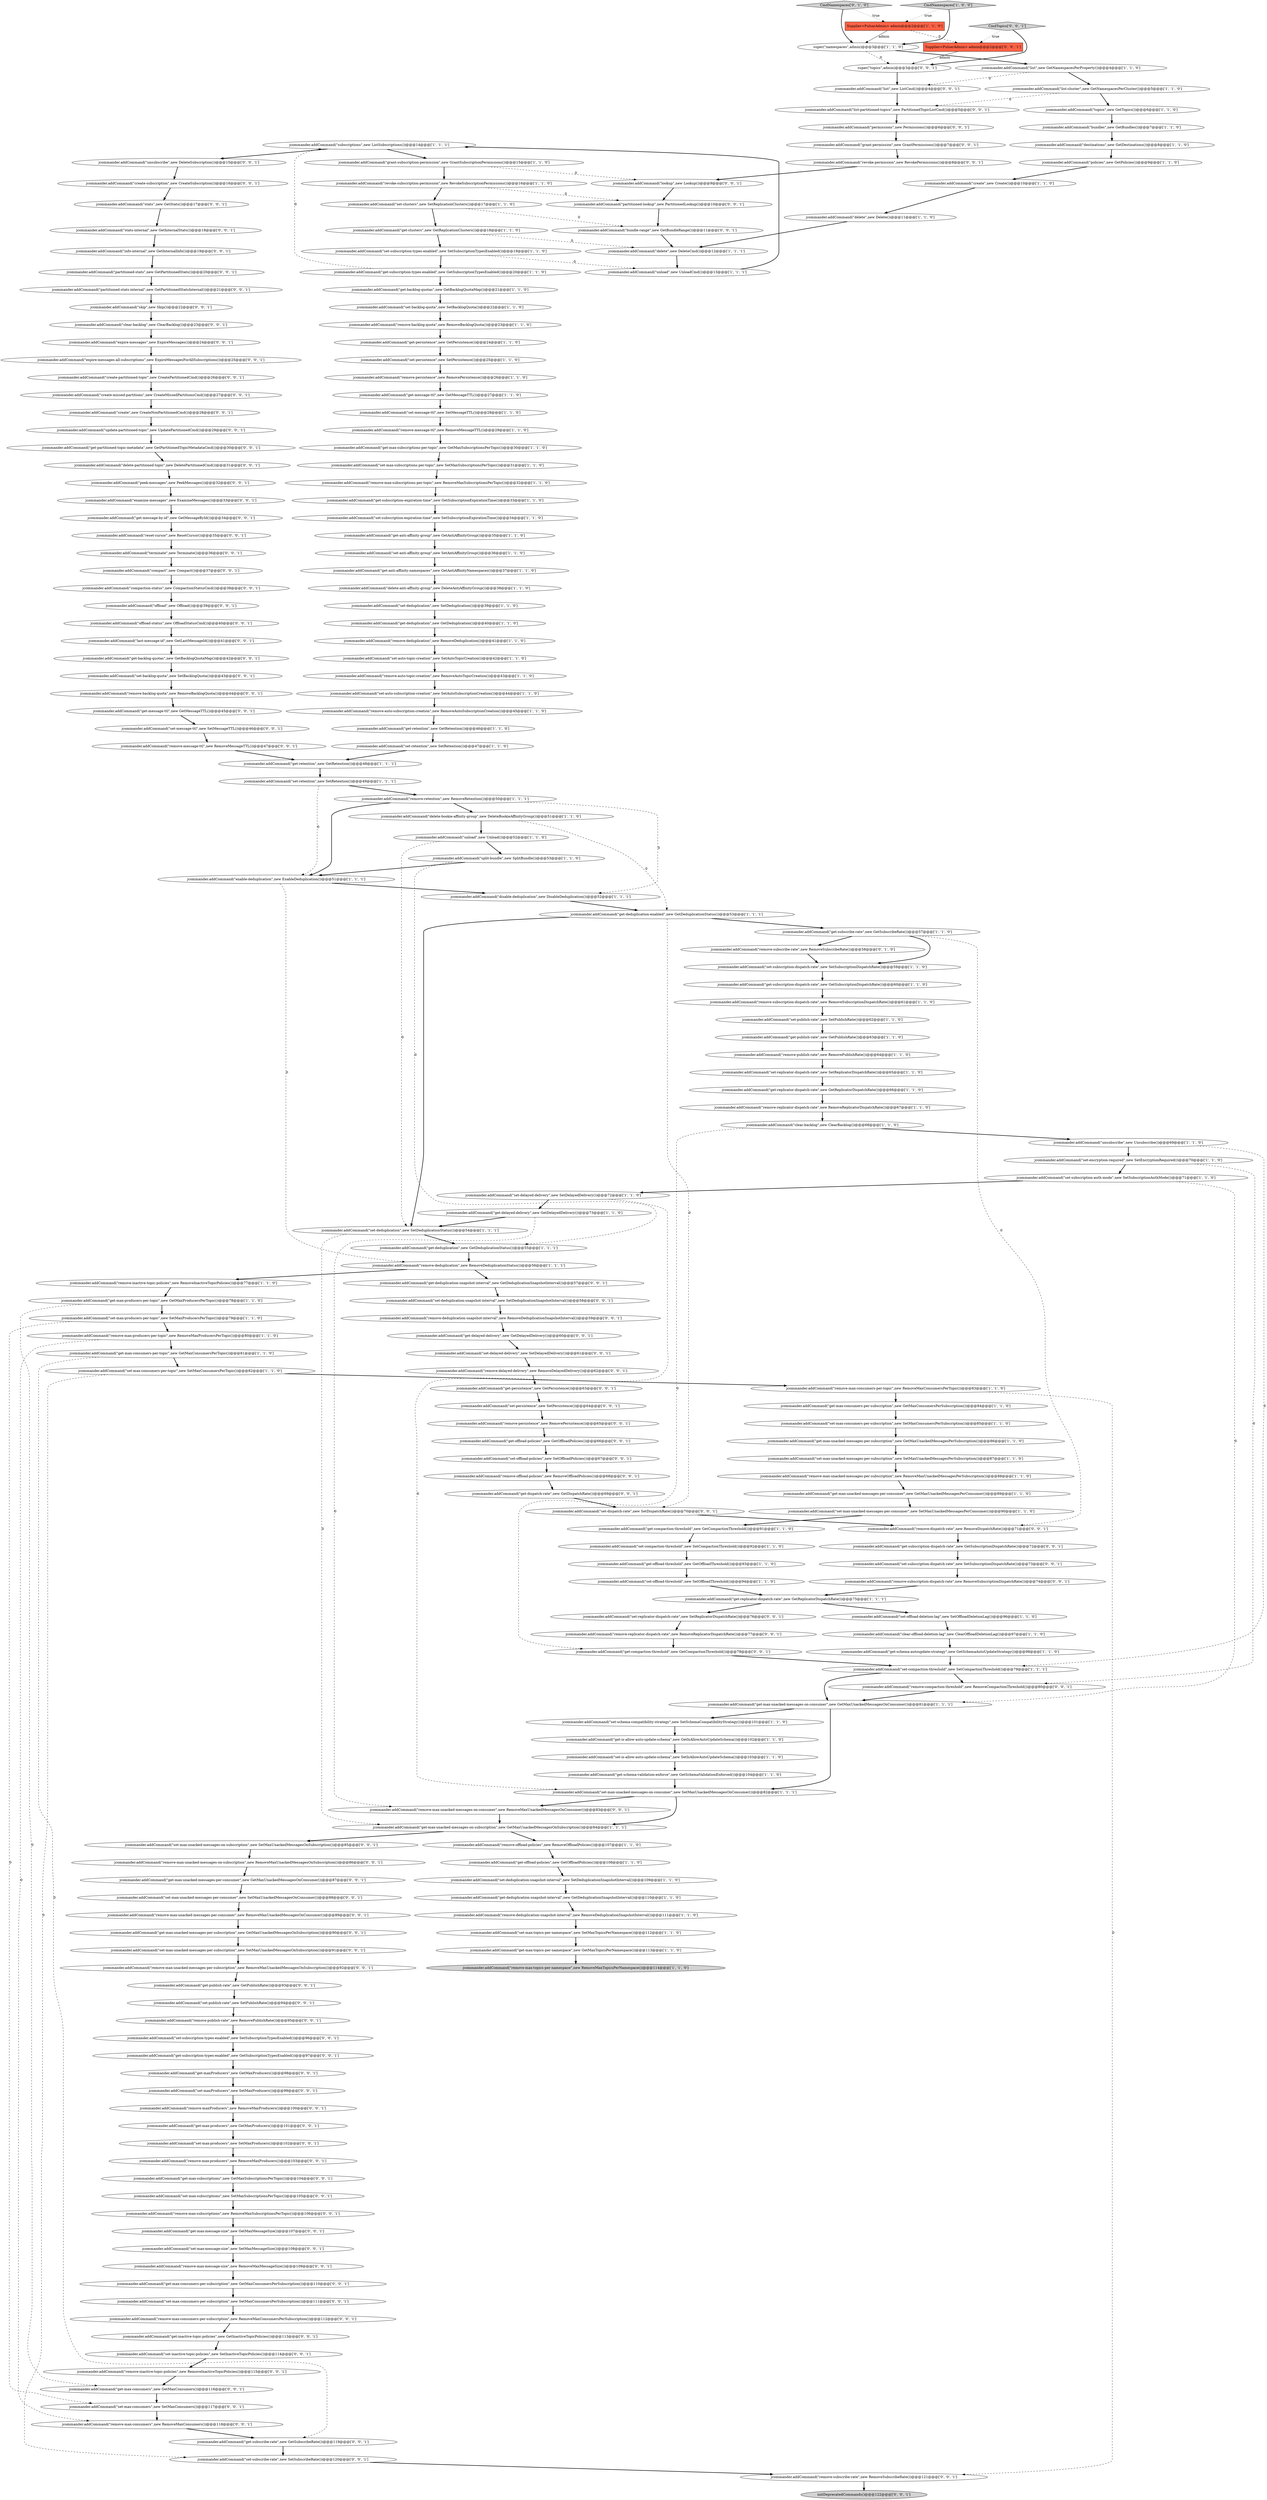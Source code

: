 digraph {
3 [style = filled, label = "jcommander.addCommand(\"remove-message-ttl\",new RemoveMessageTTL())@@@29@@@['1', '1', '0']", fillcolor = white, shape = ellipse image = "AAA0AAABBB1BBB"];
150 [style = filled, label = "super(\"topics\",admin)@@@3@@@['0', '0', '1']", fillcolor = white, shape = ellipse image = "AAA0AAABBB3BBB"];
37 [style = filled, label = "jcommander.addCommand(\"set-delayed-delivery\",new SetDelayedDelivery())@@@72@@@['1', '1', '0']", fillcolor = white, shape = ellipse image = "AAA0AAABBB1BBB"];
45 [style = filled, label = "jcommander.addCommand(\"set-compaction-threshold\",new SetCompactionThreshold())@@@92@@@['1', '1', '0']", fillcolor = white, shape = ellipse image = "AAA0AAABBB1BBB"];
27 [style = filled, label = "jcommander.addCommand(\"set-subscription-auth-mode\",new SetSubscriptionAuthMode())@@@71@@@['1', '1', '0']", fillcolor = white, shape = ellipse image = "AAA0AAABBB1BBB"];
72 [style = filled, label = "jcommander.addCommand(\"set-max-consumers-per-subscription\",new SetMaxConsumersPerSubscription())@@@85@@@['1', '1', '0']", fillcolor = white, shape = ellipse image = "AAA0AAABBB1BBB"];
140 [style = filled, label = "jcommander.addCommand(\"set-backlog-quota\",new SetBacklogQuota())@@@43@@@['0', '0', '1']", fillcolor = white, shape = ellipse image = "AAA0AAABBB3BBB"];
185 [style = filled, label = "jcommander.addCommand(\"remove-subscription-dispatch-rate\",new RemoveSubscriptionDispatchRate())@@@74@@@['0', '0', '1']", fillcolor = white, shape = ellipse image = "AAA0AAABBB3BBB"];
209 [style = filled, label = "jcommander.addCommand(\"set-offload-policies\",new SetOffloadPolicies())@@@67@@@['0', '0', '1']", fillcolor = white, shape = ellipse image = "AAA0AAABBB3BBB"];
212 [style = filled, label = "jcommander.addCommand(\"set-max-unacked-messages-on-subscription\",new SetMaxUnackedMessagesOnSubscription())@@@85@@@['0', '0', '1']", fillcolor = white, shape = ellipse image = "AAA0AAABBB3BBB"];
141 [style = filled, label = "jcommander.addCommand(\"get-subscription-dispatch-rate\",new GetSubscriptionDispatchRate())@@@72@@@['0', '0', '1']", fillcolor = white, shape = ellipse image = "AAA0AAABBB3BBB"];
30 [style = filled, label = "jcommander.addCommand(\"get-deduplication-enabled\",new GetDeduplicationStatus())@@@53@@@['1', '1', '1']", fillcolor = white, shape = ellipse image = "AAA0AAABBB1BBB"];
186 [style = filled, label = "jcommander.addCommand(\"get-deduplication-snapshot-interval\",new GetDeduplicationSnapshotInterval())@@@57@@@['0', '0', '1']", fillcolor = white, shape = ellipse image = "AAA0AAABBB3BBB"];
89 [style = filled, label = "jcommander.addCommand(\"set-deduplication-snapshot-interval\",new SetDeduplicationSnapshotInterval())@@@109@@@['1', '1', '0']", fillcolor = white, shape = ellipse image = "AAA0AAABBB1BBB"];
214 [style = filled, label = "jcommander.addCommand(\"remove-max-unacked-messages-on-consumer\",new RemoveMaxUnackedMessagesOnConsumer())@@@83@@@['0', '0', '1']", fillcolor = white, shape = ellipse image = "AAA0AAABBB3BBB"];
75 [style = filled, label = "jcommander.addCommand(\"remove-deduplication\",new RemoveDeduplication())@@@41@@@['1', '1', '0']", fillcolor = white, shape = ellipse image = "AAA0AAABBB1BBB"];
166 [style = filled, label = "jcommander.addCommand(\"set-max-message-size\",new SetMaxMessageSize())@@@108@@@['0', '0', '1']", fillcolor = white, shape = ellipse image = "AAA0AAABBB3BBB"];
6 [style = filled, label = "jcommander.addCommand(\"get-backlog-quotas\",new GetBacklogQuotaMap())@@@21@@@['1', '1', '0']", fillcolor = white, shape = ellipse image = "AAA0AAABBB1BBB"];
134 [style = filled, label = "jcommander.addCommand(\"set-deduplication-snapshot-interval\",new SetDeduplicationSnapshotInterval())@@@58@@@['0', '0', '1']", fillcolor = white, shape = ellipse image = "AAA0AAABBB3BBB"];
53 [style = filled, label = "jcommander.addCommand(\"subscriptions\",new ListSubscriptions())@@@14@@@['1', '1', '1']", fillcolor = white, shape = ellipse image = "AAA0AAABBB1BBB"];
210 [style = filled, label = "jcommander.addCommand(\"get-partitioned-topic-metadata\",new GetPartitionedTopicMetadataCmd())@@@30@@@['0', '0', '1']", fillcolor = white, shape = ellipse image = "AAA0AAABBB3BBB"];
2 [style = filled, label = "jcommander.addCommand(\"set-replicator-dispatch-rate\",new SetReplicatorDispatchRate())@@@65@@@['1', '1', '0']", fillcolor = white, shape = ellipse image = "AAA0AAABBB1BBB"];
128 [style = filled, label = "jcommander.addCommand(\"stats\",new GetStats())@@@17@@@['0', '0', '1']", fillcolor = white, shape = ellipse image = "AAA0AAABBB3BBB"];
163 [style = filled, label = "jcommander.addCommand(\"get-message-ttl\",new GetMessageTTL())@@@45@@@['0', '0', '1']", fillcolor = white, shape = ellipse image = "AAA0AAABBB3BBB"];
41 [style = filled, label = "jcommander.addCommand(\"delete\",new DeleteCmd())@@@12@@@['1', '1', '1']", fillcolor = white, shape = ellipse image = "AAA0AAABBB1BBB"];
29 [style = filled, label = "jcommander.addCommand(\"get-delayed-delivery\",new GetDelayedDelivery())@@@73@@@['1', '1', '0']", fillcolor = white, shape = ellipse image = "AAA0AAABBB1BBB"];
35 [style = filled, label = "jcommander.addCommand(\"set-anti-affinity-group\",new SetAntiAffinityGroup())@@@36@@@['1', '1', '0']", fillcolor = white, shape = ellipse image = "AAA0AAABBB1BBB"];
103 [style = filled, label = "jcommander.addCommand(\"clear-backlog\",new ClearBacklog())@@@68@@@['1', '1', '0']", fillcolor = white, shape = ellipse image = "AAA0AAABBB1BBB"];
187 [style = filled, label = "jcommander.addCommand(\"remove-max-subscriptions\",new RemoveMaxSubscriptionsPerTopic())@@@106@@@['0', '0', '1']", fillcolor = white, shape = ellipse image = "AAA0AAABBB3BBB"];
43 [style = filled, label = "jcommander.addCommand(\"get-max-unacked-messages-per-subscription\",new GetMaxUnackedMessagesPerSubscription())@@@86@@@['1', '1', '0']", fillcolor = white, shape = ellipse image = "AAA0AAABBB1BBB"];
160 [style = filled, label = "jcommander.addCommand(\"info-internal\",new GetInternalInfo())@@@19@@@['0', '0', '1']", fillcolor = white, shape = ellipse image = "AAA0AAABBB3BBB"];
131 [style = filled, label = "jcommander.addCommand(\"get-maxProducers\",new GetMaxProducers())@@@98@@@['0', '0', '1']", fillcolor = white, shape = ellipse image = "AAA0AAABBB3BBB"];
39 [style = filled, label = "jcommander.addCommand(\"get-subscribe-rate\",new GetSubscribeRate())@@@57@@@['1', '1', '0']", fillcolor = white, shape = ellipse image = "AAA0AAABBB1BBB"];
135 [style = filled, label = "jcommander.addCommand(\"examine-messages\",new ExamineMessages())@@@33@@@['0', '0', '1']", fillcolor = white, shape = ellipse image = "AAA0AAABBB3BBB"];
10 [style = filled, label = "jcommander.addCommand(\"get-schema-autoupdate-strategy\",new GetSchemaAutoUpdateStrategy())@@@98@@@['1', '1', '0']", fillcolor = white, shape = ellipse image = "AAA0AAABBB1BBB"];
133 [style = filled, label = "jcommander.addCommand(\"set-max-producers\",new SetMaxProducers())@@@102@@@['0', '0', '1']", fillcolor = white, shape = ellipse image = "AAA0AAABBB3BBB"];
208 [style = filled, label = "jcommander.addCommand(\"remove-max-unacked-messages-on-subscription\",new RemoveMaxUnackedMessagesOnSubscription())@@@86@@@['0', '0', '1']", fillcolor = white, shape = ellipse image = "AAA0AAABBB3BBB"];
215 [style = filled, label = "jcommander.addCommand(\"remove-backlog-quota\",new RemoveBacklogQuota())@@@44@@@['0', '0', '1']", fillcolor = white, shape = ellipse image = "AAA0AAABBB3BBB"];
46 [style = filled, label = "jcommander.addCommand(\"get-replicator-dispatch-rate\",new GetReplicatorDispatchRate())@@@66@@@['1', '1', '0']", fillcolor = white, shape = ellipse image = "AAA0AAABBB1BBB"];
93 [style = filled, label = "jcommander.addCommand(\"set-schema-compatibility-strategy\",new SetSchemaCompatibilityStrategy())@@@101@@@['1', '1', '0']", fillcolor = white, shape = ellipse image = "AAA0AAABBB1BBB"];
74 [style = filled, label = "jcommander.addCommand(\"get-deduplication\",new GetDeduplicationStatus())@@@55@@@['1', '1', '1']", fillcolor = white, shape = ellipse image = "AAA0AAABBB1BBB"];
73 [style = filled, label = "jcommander.addCommand(\"get-retention\",new GetRetention())@@@48@@@['1', '1', '1']", fillcolor = white, shape = ellipse image = "AAA0AAABBB1BBB"];
21 [style = filled, label = "jcommander.addCommand(\"get-compaction-threshold\",new GetCompactionThreshold())@@@91@@@['1', '1', '0']", fillcolor = white, shape = ellipse image = "AAA0AAABBB1BBB"];
4 [style = filled, label = "jcommander.addCommand(\"remove-max-topics-per-namespace\",new RemoveMaxTopicsPerNamespace())@@@114@@@['1', '1', '0']", fillcolor = lightgray, shape = ellipse image = "AAA0AAABBB1BBB"];
109 [style = filled, label = "jcommander.addCommand(\"set-auto-subscription-creation\",new SetAutoSubscriptionCreation())@@@44@@@['1', '1', '0']", fillcolor = white, shape = ellipse image = "AAA0AAABBB1BBB"];
113 [style = filled, label = "jcommander.addCommand(\"remove-subscribe-rate\",new RemoveSubscribeRate())@@@58@@@['0', '1', '0']", fillcolor = white, shape = ellipse image = "AAA1AAABBB2BBB"];
207 [style = filled, label = "jcommander.addCommand(\"create-missed-partitions\",new CreateMissedPartitionsCmd())@@@27@@@['0', '0', '1']", fillcolor = white, shape = ellipse image = "AAA0AAABBB3BBB"];
117 [style = filled, label = "jcommander.addCommand(\"create-partitioned-topic\",new CreatePartitionedCmd())@@@26@@@['0', '0', '1']", fillcolor = white, shape = ellipse image = "AAA0AAABBB3BBB"];
143 [style = filled, label = "jcommander.addCommand(\"remove-replicator-dispatch-rate\",new RemoveReplicatorDispatchRate())@@@77@@@['0', '0', '1']", fillcolor = white, shape = ellipse image = "AAA0AAABBB3BBB"];
15 [style = filled, label = "jcommander.addCommand(\"delete-anti-affinity-group\",new DeleteAntiAffinityGroup())@@@38@@@['1', '1', '0']", fillcolor = white, shape = ellipse image = "AAA0AAABBB1BBB"];
115 [style = filled, label = "jcommander.addCommand(\"last-message-id\",new GetLastMessageId())@@@41@@@['0', '0', '1']", fillcolor = white, shape = ellipse image = "AAA0AAABBB3BBB"];
176 [style = filled, label = "jcommander.addCommand(\"get-max-unacked-messages-per-subscription\",new GetMaxUnackedMessagesOnSubscription())@@@90@@@['0', '0', '1']", fillcolor = white, shape = ellipse image = "AAA0AAABBB3BBB"];
121 [style = filled, label = "jcommander.addCommand(\"remove-compaction-threshold\",new RemoveCompactionThreshold())@@@80@@@['0', '0', '1']", fillcolor = white, shape = ellipse image = "AAA0AAABBB3BBB"];
48 [style = filled, label = "jcommander.addCommand(\"set-subscription-dispatch-rate\",new SetSubscriptionDispatchRate())@@@59@@@['1', '1', '0']", fillcolor = white, shape = ellipse image = "AAA0AAABBB1BBB"];
180 [style = filled, label = "jcommander.addCommand(\"grant-permission\",new GrantPermissions())@@@7@@@['0', '0', '1']", fillcolor = white, shape = ellipse image = "AAA0AAABBB3BBB"];
158 [style = filled, label = "jcommander.addCommand(\"skip\",new Skip())@@@22@@@['0', '0', '1']", fillcolor = white, shape = ellipse image = "AAA0AAABBB3BBB"];
107 [style = filled, label = "CmdNamespaces['1', '0', '0']", fillcolor = lightgray, shape = diamond image = "AAA0AAABBB1BBB"];
9 [style = filled, label = "jcommander.addCommand(\"enable-deduplication\",new EnableDeduplication())@@@51@@@['1', '1', '1']", fillcolor = white, shape = ellipse image = "AAA0AAABBB1BBB"];
124 [style = filled, label = "jcommander.addCommand(\"set-subscription-types-enabled\",new SetSubscriptionTypesEnabled())@@@96@@@['0', '0', '1']", fillcolor = white, shape = ellipse image = "AAA0AAABBB3BBB"];
139 [style = filled, label = "jcommander.addCommand(\"get-delayed-delivery\",new GetDelayedDelivery())@@@60@@@['0', '0', '1']", fillcolor = white, shape = ellipse image = "AAA0AAABBB3BBB"];
25 [style = filled, label = "jcommander.addCommand(\"set-publish-rate\",new SetPublishRate())@@@62@@@['1', '1', '0']", fillcolor = white, shape = ellipse image = "AAA0AAABBB1BBB"];
59 [style = filled, label = "jcommander.addCommand(\"get-max-producers-per-topic\",new GetMaxProducersPerTopic())@@@78@@@['1', '1', '0']", fillcolor = white, shape = ellipse image = "AAA0AAABBB1BBB"];
192 [style = filled, label = "jcommander.addCommand(\"remove-max-message-size\",new RemoveMaxMessageSize())@@@109@@@['0', '0', '1']", fillcolor = white, shape = ellipse image = "AAA0AAABBB3BBB"];
81 [style = filled, label = "jcommander.addCommand(\"set-deduplication\",new SetDeduplicationStatus())@@@54@@@['1', '1', '1']", fillcolor = white, shape = ellipse image = "AAA0AAABBB1BBB"];
85 [style = filled, label = "jcommander.addCommand(\"set-deduplication\",new SetDeduplication())@@@39@@@['1', '1', '0']", fillcolor = white, shape = ellipse image = "AAA0AAABBB1BBB"];
202 [style = filled, label = "jcommander.addCommand(\"get-offload-policies\",new GetOffloadPolicies())@@@66@@@['0', '0', '1']", fillcolor = white, shape = ellipse image = "AAA0AAABBB3BBB"];
44 [style = filled, label = "jcommander.addCommand(\"get-subscription-expiration-time\",new GetSubscriptionExpirationTime())@@@33@@@['1', '1', '0']", fillcolor = white, shape = ellipse image = "AAA0AAABBB1BBB"];
58 [style = filled, label = "jcommander.addCommand(\"remove-deduplication\",new RemoveDeduplicationStatus())@@@56@@@['1', '1', '1']", fillcolor = white, shape = ellipse image = "AAA0AAABBB1BBB"];
156 [style = filled, label = "jcommander.addCommand(\"remove-delayed-delivery\",new RemoveDelayedDelivery())@@@62@@@['0', '0', '1']", fillcolor = white, shape = ellipse image = "AAA0AAABBB3BBB"];
188 [style = filled, label = "jcommander.addCommand(\"get-backlog-quotas\",new GetBacklogQuotaMap())@@@42@@@['0', '0', '1']", fillcolor = white, shape = ellipse image = "AAA0AAABBB3BBB"];
144 [style = filled, label = "jcommander.addCommand(\"peek-messages\",new PeekMessages())@@@32@@@['0', '0', '1']", fillcolor = white, shape = ellipse image = "AAA0AAABBB3BBB"];
122 [style = filled, label = "jcommander.addCommand(\"clear-backlog\",new ClearBacklog())@@@23@@@['0', '0', '1']", fillcolor = white, shape = ellipse image = "AAA0AAABBB3BBB"];
159 [style = filled, label = "jcommander.addCommand(\"get-inactive-topic-policies\",new GetInactiveTopicPolicies())@@@113@@@['0', '0', '1']", fillcolor = white, shape = ellipse image = "AAA0AAABBB3BBB"];
100 [style = filled, label = "jcommander.addCommand(\"get-persistence\",new GetPersistence())@@@24@@@['1', '1', '0']", fillcolor = white, shape = ellipse image = "AAA0AAABBB1BBB"];
84 [style = filled, label = "jcommander.addCommand(\"get-anti-affinity-namespaces\",new GetAntiAffinityNamespaces())@@@37@@@['1', '1', '0']", fillcolor = white, shape = ellipse image = "AAA0AAABBB1BBB"];
5 [style = filled, label = "jcommander.addCommand(\"get-clusters\",new GetReplicationClusters())@@@18@@@['1', '1', '0']", fillcolor = white, shape = ellipse image = "AAA0AAABBB1BBB"];
193 [style = filled, label = "jcommander.addCommand(\"remove-inactive-topic-policies\",new RemoveInactiveTopicPolicies())@@@115@@@['0', '0', '1']", fillcolor = white, shape = ellipse image = "AAA0AAABBB3BBB"];
55 [style = filled, label = "jcommander.addCommand(\"remove-auto-subscription-creation\",new RemoveAutoSubscriptionCreation())@@@45@@@['1', '1', '0']", fillcolor = white, shape = ellipse image = "AAA0AAABBB1BBB"];
119 [style = filled, label = "jcommander.addCommand(\"get-publish-rate\",new GetPublishRate())@@@93@@@['0', '0', '1']", fillcolor = white, shape = ellipse image = "AAA0AAABBB3BBB"];
195 [style = filled, label = "jcommander.addCommand(\"get-subscribe-rate\",new GetSubscribeRate())@@@119@@@['0', '0', '1']", fillcolor = white, shape = ellipse image = "AAA0AAABBB3BBB"];
165 [style = filled, label = "jcommander.addCommand(\"lookup\",new Lookup())@@@9@@@['0', '0', '1']", fillcolor = white, shape = ellipse image = "AAA0AAABBB3BBB"];
1 [style = filled, label = "jcommander.addCommand(\"remove-max-producers-per-topic\",new RemoveMaxProducersPerTopic())@@@80@@@['1', '1', '0']", fillcolor = white, shape = ellipse image = "AAA0AAABBB1BBB"];
56 [style = filled, label = "jcommander.addCommand(\"get-max-unacked-messages-on-subscription\",new GetMaxUnackedMessagesOnSubscription())@@@84@@@['1', '1', '1']", fillcolor = white, shape = ellipse image = "AAA0AAABBB1BBB"];
36 [style = filled, label = "jcommander.addCommand(\"get-max-subscriptions-per-topic\",new GetMaxSubscriptionsPerTopic())@@@30@@@['1', '1', '0']", fillcolor = white, shape = ellipse image = "AAA0AAABBB1BBB"];
136 [style = filled, label = "jcommander.addCommand(\"terminate\",new Terminate())@@@36@@@['0', '0', '1']", fillcolor = white, shape = ellipse image = "AAA0AAABBB3BBB"];
164 [style = filled, label = "jcommander.addCommand(\"get-max-unacked-messages-per-consumer\",new GetMaxUnackedMessagesOnConsumer())@@@87@@@['0', '0', '1']", fillcolor = white, shape = ellipse image = "AAA0AAABBB3BBB"];
111 [style = filled, label = "jcommander.addCommand(\"remove-inactive-topic-policies\",new RemoveInactiveTopicPolicies())@@@77@@@['1', '1', '0']", fillcolor = white, shape = ellipse image = "AAA0AAABBB1BBB"];
118 [style = filled, label = "initDeprecatedCommands()@@@122@@@['0', '0', '1']", fillcolor = lightgray, shape = ellipse image = "AAA0AAABBB3BBB"];
142 [style = filled, label = "jcommander.addCommand(\"partitioned-lookup\",new PartitionedLookup())@@@10@@@['0', '0', '1']", fillcolor = white, shape = ellipse image = "AAA0AAABBB3BBB"];
90 [style = filled, label = "jcommander.addCommand(\"split-bundle\",new SplitBundle())@@@53@@@['1', '1', '0']", fillcolor = white, shape = ellipse image = "AAA0AAABBB1BBB"];
108 [style = filled, label = "jcommander.addCommand(\"remove-auto-topic-creation\",new RemoveAutoTopicCreation())@@@43@@@['1', '1', '0']", fillcolor = white, shape = ellipse image = "AAA0AAABBB1BBB"];
63 [style = filled, label = "jcommander.addCommand(\"set-retention\",new SetRetention())@@@47@@@['1', '1', '0']", fillcolor = white, shape = ellipse image = "AAA0AAABBB1BBB"];
104 [style = filled, label = "jcommander.addCommand(\"set-encryption-required\",new SetEncryptionRequired())@@@70@@@['1', '1', '0']", fillcolor = white, shape = ellipse image = "AAA0AAABBB1BBB"];
198 [style = filled, label = "jcommander.addCommand(\"set-max-unacked-messages-per-consumer\",new SetMaxUnackedMessagesOnConsumer())@@@88@@@['0', '0', '1']", fillcolor = white, shape = ellipse image = "AAA0AAABBB3BBB"];
101 [style = filled, label = "jcommander.addCommand(\"destinations\",new GetDestinations())@@@8@@@['1', '1', '0']", fillcolor = white, shape = ellipse image = "AAA0AAABBB1BBB"];
52 [style = filled, label = "jcommander.addCommand(\"set-max-producers-per-topic\",new SetMaxProducersPerTopic())@@@79@@@['1', '1', '0']", fillcolor = white, shape = ellipse image = "AAA0AAABBB1BBB"];
92 [style = filled, label = "jcommander.addCommand(\"get-anti-affinity-group\",new GetAntiAffinityGroup())@@@35@@@['1', '1', '0']", fillcolor = white, shape = ellipse image = "AAA0AAABBB1BBB"];
68 [style = filled, label = "jcommander.addCommand(\"get-is-allow-auto-update-schema\",new GetIsAllowAutoUpdateSchema())@@@102@@@['1', '1', '0']", fillcolor = white, shape = ellipse image = "AAA0AAABBB1BBB"];
203 [style = filled, label = "jcommander.addCommand(\"offload-status\",new OffloadStatusCmd())@@@40@@@['0', '0', '1']", fillcolor = white, shape = ellipse image = "AAA0AAABBB3BBB"];
64 [style = filled, label = "jcommander.addCommand(\"remove-backlog-quota\",new RemoveBacklogQuota())@@@23@@@['1', '1', '0']", fillcolor = white, shape = ellipse image = "AAA0AAABBB1BBB"];
151 [style = filled, label = "jcommander.addCommand(\"expire-messages-all-subscriptions\",new ExpireMessagesForAllSubscriptions())@@@25@@@['0', '0', '1']", fillcolor = white, shape = ellipse image = "AAA0AAABBB3BBB"];
65 [style = filled, label = "jcommander.addCommand(\"set-auto-topic-creation\",new SetAutoTopicCreation())@@@42@@@['1', '1', '0']", fillcolor = white, shape = ellipse image = "AAA0AAABBB1BBB"];
183 [style = filled, label = "jcommander.addCommand(\"list\",new ListCmd())@@@4@@@['0', '0', '1']", fillcolor = white, shape = ellipse image = "AAA0AAABBB3BBB"];
148 [style = filled, label = "jcommander.addCommand(\"set-max-consumers-per-subscription\",new SetMaxConsumersPerSubscription())@@@111@@@['0', '0', '1']", fillcolor = white, shape = ellipse image = "AAA0AAABBB3BBB"];
154 [style = filled, label = "jcommander.addCommand(\"stats-internal\",new GetInternalStats())@@@18@@@['0', '0', '1']", fillcolor = white, shape = ellipse image = "AAA0AAABBB3BBB"];
69 [style = filled, label = "jcommander.addCommand(\"grant-subscription-permission\",new GrantSubscriptionPermissions())@@@15@@@['1', '1', '0']", fillcolor = white, shape = ellipse image = "AAA0AAABBB1BBB"];
201 [style = filled, label = "jcommander.addCommand(\"get-max-message-size\",new GetMaxMessageSize())@@@107@@@['0', '0', '1']", fillcolor = white, shape = ellipse image = "AAA0AAABBB3BBB"];
181 [style = filled, label = "jcommander.addCommand(\"set-subscribe-rate\",new SetSubscribeRate())@@@120@@@['0', '0', '1']", fillcolor = white, shape = ellipse image = "AAA0AAABBB3BBB"];
22 [style = filled, label = "jcommander.addCommand(\"set-subscription-types-enabled\",new SetSubscriptionTypesEnabled())@@@19@@@['1', '1', '0']", fillcolor = white, shape = ellipse image = "AAA0AAABBB1BBB"];
42 [style = filled, label = "jcommander.addCommand(\"set-is-allow-auto-update-schema\",new SetIsAllowAutoUpdateSchema())@@@103@@@['1', '1', '0']", fillcolor = white, shape = ellipse image = "AAA0AAABBB1BBB"];
71 [style = filled, label = "jcommander.addCommand(\"remove-max-consumers-per-topic\",new RemoveMaxConsumersPerTopic())@@@83@@@['1', '1', '0']", fillcolor = white, shape = ellipse image = "AAA0AAABBB1BBB"];
80 [style = filled, label = "jcommander.addCommand(\"remove-offload-policies\",new RemoveOffloadPolicies())@@@107@@@['1', '1', '0']", fillcolor = white, shape = ellipse image = "AAA0AAABBB1BBB"];
87 [style = filled, label = "jcommander.addCommand(\"get-max-unacked-messages-per-consumer\",new GetMaxUnackedMessagesPerConsumer())@@@89@@@['1', '1', '0']", fillcolor = white, shape = ellipse image = "AAA0AAABBB1BBB"];
155 [style = filled, label = "jcommander.addCommand(\"set-dispatch-rate\",new SetDispatchRate())@@@70@@@['0', '0', '1']", fillcolor = white, shape = ellipse image = "AAA0AAABBB3BBB"];
19 [style = filled, label = "jcommander.addCommand(\"set-max-unacked-messages-on-consumer\",new SetMaxUnackedMessagesOnConsumer())@@@82@@@['1', '1', '1']", fillcolor = white, shape = ellipse image = "AAA0AAABBB1BBB"];
17 [style = filled, label = "jcommander.addCommand(\"set-subscription-expiration-time\",new SetSubscriptionExpirationTime())@@@34@@@['1', '1', '0']", fillcolor = white, shape = ellipse image = "AAA0AAABBB1BBB"];
79 [style = filled, label = "jcommander.addCommand(\"remove-subscription-dispatch-rate\",new RemoveSubscriptionDispatchRate())@@@61@@@['1', '1', '0']", fillcolor = white, shape = ellipse image = "AAA0AAABBB1BBB"];
97 [style = filled, label = "jcommander.addCommand(\"get-schema-validation-enforce\",new GetSchemaValidationEnforced())@@@104@@@['1', '1', '0']", fillcolor = white, shape = ellipse image = "AAA0AAABBB1BBB"];
110 [style = filled, label = "jcommander.addCommand(\"set-message-ttl\",new SetMessageTTL())@@@28@@@['1', '1', '0']", fillcolor = white, shape = ellipse image = "AAA0AAABBB1BBB"];
211 [style = filled, label = "jcommander.addCommand(\"unsubscribe\",new DeleteSubscription())@@@15@@@['0', '0', '1']", fillcolor = white, shape = ellipse image = "AAA0AAABBB3BBB"];
8 [style = filled, label = "jcommander.addCommand(\"get-offload-policies\",new GetOffloadPolicies())@@@108@@@['1', '1', '0']", fillcolor = white, shape = ellipse image = "AAA0AAABBB1BBB"];
33 [style = filled, label = "jcommander.addCommand(\"set-max-subscriptions-per-topic\",new SetMaxSubscriptionsPerTopic())@@@31@@@['1', '1', '0']", fillcolor = white, shape = ellipse image = "AAA0AAABBB1BBB"];
219 [style = filled, label = "jcommander.addCommand(\"get-max-subscriptions\",new GetMaxSubscriptionsPerTopic())@@@104@@@['0', '0', '1']", fillcolor = white, shape = ellipse image = "AAA0AAABBB3BBB"];
213 [style = filled, label = "jcommander.addCommand(\"get-dispatch-rate\",new GetDispatchRate())@@@69@@@['0', '0', '1']", fillcolor = white, shape = ellipse image = "AAA0AAABBB3BBB"];
146 [style = filled, label = "jcommander.addCommand(\"remove-max-consumers-per-subscription\",new RemoveMaxConsumersPerSubscription())@@@112@@@['0', '0', '1']", fillcolor = white, shape = ellipse image = "AAA0AAABBB3BBB"];
14 [style = filled, label = "jcommander.addCommand(\"topics\",new GetTopics())@@@6@@@['1', '1', '0']", fillcolor = white, shape = ellipse image = "AAA0AAABBB1BBB"];
26 [style = filled, label = "jcommander.addCommand(\"get-publish-rate\",new GetPublishRate())@@@63@@@['1', '1', '0']", fillcolor = white, shape = ellipse image = "AAA0AAABBB1BBB"];
175 [style = filled, label = "jcommander.addCommand(\"revoke-permission\",new RevokePermissions())@@@8@@@['0', '0', '1']", fillcolor = white, shape = ellipse image = "AAA0AAABBB3BBB"];
50 [style = filled, label = "jcommander.addCommand(\"set-max-unacked-messages-per-consumer\",new SetMaxUnackedMessagesPerConsumer())@@@90@@@['1', '1', '0']", fillcolor = white, shape = ellipse image = "AAA0AAABBB1BBB"];
78 [style = filled, label = "jcommander.addCommand(\"remove-retention\",new RemoveRetention())@@@50@@@['1', '1', '1']", fillcolor = white, shape = ellipse image = "AAA0AAABBB1BBB"];
99 [style = filled, label = "jcommander.addCommand(\"get-max-topics-per-namespace\",new GetMaxTopicsPerNamespace())@@@113@@@['1', '1', '0']", fillcolor = white, shape = ellipse image = "AAA0AAABBB1BBB"];
123 [style = filled, label = "jcommander.addCommand(\"set-publish-rate\",new SetPublishRate())@@@94@@@['0', '0', '1']", fillcolor = white, shape = ellipse image = "AAA0AAABBB3BBB"];
197 [style = filled, label = "jcommander.addCommand(\"set-subscription-dispatch-rate\",new SetSubscriptionDispatchRate())@@@73@@@['0', '0', '1']", fillcolor = white, shape = ellipse image = "AAA0AAABBB3BBB"];
96 [style = filled, label = "jcommander.addCommand(\"get-max-consumers-per-topic\",new GetMaxConsumersPerTopic())@@@81@@@['1', '1', '0']", fillcolor = white, shape = ellipse image = "AAA0AAABBB1BBB"];
28 [style = filled, label = "jcommander.addCommand(\"get-subscription-dispatch-rate\",new GetSubscriptionDispatchRate())@@@60@@@['1', '1', '0']", fillcolor = white, shape = ellipse image = "AAA0AAABBB1BBB"];
125 [style = filled, label = "jcommander.addCommand(\"get-subscription-types-enabled\",new GetSubscriptionTypesEnabled())@@@97@@@['0', '0', '1']", fillcolor = white, shape = ellipse image = "AAA0AAABBB3BBB"];
152 [style = filled, label = "jcommander.addCommand(\"set-replicator-dispatch-rate\",new SetReplicatorDispatchRate())@@@76@@@['0', '0', '1']", fillcolor = white, shape = ellipse image = "AAA0AAABBB3BBB"];
129 [style = filled, label = "jcommander.addCommand(\"remove-dispatch-rate\",new RemoveDispatchRate())@@@71@@@['0', '0', '1']", fillcolor = white, shape = ellipse image = "AAA0AAABBB3BBB"];
182 [style = filled, label = "jcommander.addCommand(\"remove-max-consumers\",new RemoveMaxConsumers())@@@118@@@['0', '0', '1']", fillcolor = white, shape = ellipse image = "AAA0AAABBB3BBB"];
204 [style = filled, label = "jcommander.addCommand(\"remove-publish-rate\",new RemovePublishRate())@@@95@@@['0', '0', '1']", fillcolor = white, shape = ellipse image = "AAA0AAABBB3BBB"];
218 [style = filled, label = "jcommander.addCommand(\"delete-partitioned-topic\",new DeletePartitionedCmd())@@@31@@@['0', '0', '1']", fillcolor = white, shape = ellipse image = "AAA0AAABBB3BBB"];
76 [style = filled, label = "jcommander.addCommand(\"unload\",new UnloadCmd())@@@13@@@['1', '1', '1']", fillcolor = white, shape = ellipse image = "AAA0AAABBB1BBB"];
161 [style = filled, label = "CmdTopics['0', '0', '1']", fillcolor = lightgray, shape = diamond image = "AAA0AAABBB3BBB"];
132 [style = filled, label = "jcommander.addCommand(\"get-max-consumers\",new GetMaxConsumers())@@@116@@@['0', '0', '1']", fillcolor = white, shape = ellipse image = "AAA0AAABBB3BBB"];
13 [style = filled, label = "jcommander.addCommand(\"get-replicator-dispatch-rate\",new GetReplicatorDispatchRate())@@@75@@@['1', '1', '1']", fillcolor = white, shape = ellipse image = "AAA0AAABBB1BBB"];
32 [style = filled, label = "jcommander.addCommand(\"policies\",new GetPolicies())@@@9@@@['1', '1', '0']", fillcolor = white, shape = ellipse image = "AAA0AAABBB1BBB"];
196 [style = filled, label = "jcommander.addCommand(\"remove-deduplication-snapshot-interval\",new RemoveDeduplicationSnapshotInterval())@@@59@@@['0', '0', '1']", fillcolor = white, shape = ellipse image = "AAA0AAABBB3BBB"];
70 [style = filled, label = "jcommander.addCommand(\"get-message-ttl\",new GetMessageTTL())@@@27@@@['1', '1', '0']", fillcolor = white, shape = ellipse image = "AAA0AAABBB1BBB"];
177 [style = filled, label = "jcommander.addCommand(\"remove-subscribe-rate\",new RemoveSubscribeRate())@@@121@@@['0', '0', '1']", fillcolor = white, shape = ellipse image = "AAA0AAABBB3BBB"];
120 [style = filled, label = "jcommander.addCommand(\"set-message-ttl\",new SetMessageTTL())@@@46@@@['0', '0', '1']", fillcolor = white, shape = ellipse image = "AAA0AAABBB3BBB"];
12 [style = filled, label = "jcommander.addCommand(\"unsubscribe\",new Unsubscribe())@@@69@@@['1', '1', '0']", fillcolor = white, shape = ellipse image = "AAA0AAABBB1BBB"];
190 [style = filled, label = "jcommander.addCommand(\"set-delayed-delivery\",new SetDelayedDelivery())@@@61@@@['0', '0', '1']", fillcolor = white, shape = ellipse image = "AAA0AAABBB3BBB"];
86 [style = filled, label = "jcommander.addCommand(\"set-persistence\",new SetPersistence())@@@25@@@['1', '1', '0']", fillcolor = white, shape = ellipse image = "AAA0AAABBB1BBB"];
216 [style = filled, label = "jcommander.addCommand(\"offload\",new Offload())@@@39@@@['0', '0', '1']", fillcolor = white, shape = ellipse image = "AAA0AAABBB3BBB"];
98 [style = filled, label = "jcommander.addCommand(\"set-compaction-threshold\",new SetCompactionThreshold())@@@79@@@['1', '1', '1']", fillcolor = white, shape = ellipse image = "AAA0AAABBB1BBB"];
95 [style = filled, label = "jcommander.addCommand(\"get-deduplication-snapshot-interval\",new GetDeduplicationSnapshotInterval())@@@110@@@['1', '1', '0']", fillcolor = white, shape = ellipse image = "AAA0AAABBB1BBB"];
137 [style = filled, label = "jcommander.addCommand(\"remove-max-unacked-messages-per-consumer\",new RemoveMaxUnackedMessagesOnConsumer())@@@89@@@['0', '0', '1']", fillcolor = white, shape = ellipse image = "AAA0AAABBB3BBB"];
67 [style = filled, label = "jcommander.addCommand(\"set-retention\",new SetRetention())@@@49@@@['1', '1', '1']", fillcolor = white, shape = ellipse image = "AAA0AAABBB1BBB"];
127 [style = filled, label = "jcommander.addCommand(\"remove-offload-policies\",new RemoveOffloadPolicies())@@@68@@@['0', '0', '1']", fillcolor = white, shape = ellipse image = "AAA0AAABBB3BBB"];
145 [style = filled, label = "jcommander.addCommand(\"set-inactive-topic-policies\",new SetInactiveTopicPolicies())@@@114@@@['0', '0', '1']", fillcolor = white, shape = ellipse image = "AAA0AAABBB3BBB"];
34 [style = filled, label = "jcommander.addCommand(\"get-max-unacked-messages-on-consumer\",new GetMaxUnackedMessagesOnConsumer())@@@81@@@['1', '1', '1']", fillcolor = white, shape = ellipse image = "AAA0AAABBB1BBB"];
91 [style = filled, label = "Supplier<PulsarAdmin> admin@@@2@@@['1', '1', '0']", fillcolor = tomato, shape = box image = "AAA0AAABBB1BBB"];
162 [style = filled, label = "jcommander.addCommand(\"get-persistence\",new GetPersistence())@@@63@@@['0', '0', '1']", fillcolor = white, shape = ellipse image = "AAA0AAABBB3BBB"];
194 [style = filled, label = "jcommander.addCommand(\"remove-max-unacked-messages-per-subscription\",new RemoveMaxUnackedMessagesOnSubscription())@@@92@@@['0', '0', '1']", fillcolor = white, shape = ellipse image = "AAA0AAABBB3BBB"];
205 [style = filled, label = "jcommander.addCommand(\"get-compaction-threshold\",new GetCompactionThreshold())@@@78@@@['0', '0', '1']", fillcolor = white, shape = ellipse image = "AAA0AAABBB3BBB"];
7 [style = filled, label = "jcommander.addCommand(\"clear-offload-deletion-lag\",new ClearOffloadDeletionLag())@@@97@@@['1', '1', '0']", fillcolor = white, shape = ellipse image = "AAA0AAABBB1BBB"];
106 [style = filled, label = "jcommander.addCommand(\"remove-max-subscriptions-per-topic\",new RemoveMaxSubscriptionsPerTopic())@@@32@@@['1', '1', '0']", fillcolor = white, shape = ellipse image = "AAA0AAABBB1BBB"];
167 [style = filled, label = "jcommander.addCommand(\"reset-cursor\",new ResetCursor())@@@35@@@['0', '0', '1']", fillcolor = white, shape = ellipse image = "AAA0AAABBB3BBB"];
31 [style = filled, label = "jcommander.addCommand(\"set-backlog-quota\",new SetBacklogQuota())@@@22@@@['1', '1', '0']", fillcolor = white, shape = ellipse image = "AAA0AAABBB1BBB"];
88 [style = filled, label = "jcommander.addCommand(\"list\",new GetNamespacesPerProperty())@@@4@@@['1', '1', '0']", fillcolor = white, shape = ellipse image = "AAA0AAABBB1BBB"];
62 [style = filled, label = "jcommander.addCommand(\"remove-persistence\",new RemovePersistence())@@@26@@@['1', '1', '0']", fillcolor = white, shape = ellipse image = "AAA0AAABBB1BBB"];
40 [style = filled, label = "jcommander.addCommand(\"get-offload-threshold\",new GetOffloadThreshold())@@@93@@@['1', '1', '0']", fillcolor = white, shape = ellipse image = "AAA0AAABBB1BBB"];
157 [style = filled, label = "jcommander.addCommand(\"create\",new CreateNonPartitionedCmd())@@@28@@@['0', '0', '1']", fillcolor = white, shape = ellipse image = "AAA0AAABBB3BBB"];
172 [style = filled, label = "jcommander.addCommand(\"remove-persistence\",new RemovePersistence())@@@65@@@['0', '0', '1']", fillcolor = white, shape = ellipse image = "AAA0AAABBB3BBB"];
83 [style = filled, label = "jcommander.addCommand(\"unload\",new Unload())@@@52@@@['1', '1', '0']", fillcolor = white, shape = ellipse image = "AAA0AAABBB1BBB"];
114 [style = filled, label = "CmdNamespaces['0', '1', '0']", fillcolor = lightgray, shape = diamond image = "AAA0AAABBB2BBB"];
18 [style = filled, label = "jcommander.addCommand(\"set-max-consumers-per-topic\",new SetMaxConsumersPerTopic())@@@82@@@['1', '1', '0']", fillcolor = white, shape = ellipse image = "AAA0AAABBB1BBB"];
116 [style = filled, label = "jcommander.addCommand(\"set-persistence\",new SetPersistence())@@@64@@@['0', '0', '1']", fillcolor = white, shape = ellipse image = "AAA0AAABBB3BBB"];
82 [style = filled, label = "jcommander.addCommand(\"list-cluster\",new GetNamespacesPerCluster())@@@5@@@['1', '1', '0']", fillcolor = white, shape = ellipse image = "AAA0AAABBB1BBB"];
147 [style = filled, label = "jcommander.addCommand(\"list-partitioned-topics\",new PartitionedTopicListCmd())@@@5@@@['0', '0', '1']", fillcolor = white, shape = ellipse image = "AAA0AAABBB3BBB"];
206 [style = filled, label = "jcommander.addCommand(\"remove-maxProducers\",new RemoveMaxProducers())@@@100@@@['0', '0', '1']", fillcolor = white, shape = ellipse image = "AAA0AAABBB3BBB"];
191 [style = filled, label = "jcommander.addCommand(\"set-maxProducers\",new SetMaxProducers())@@@99@@@['0', '0', '1']", fillcolor = white, shape = ellipse image = "AAA0AAABBB3BBB"];
20 [style = filled, label = "jcommander.addCommand(\"remove-max-unacked-messages-per-subscription\",new RemoveMaxUnackedMessagesPerSubscription())@@@88@@@['1', '1', '0']", fillcolor = white, shape = ellipse image = "AAA0AAABBB1BBB"];
60 [style = filled, label = "jcommander.addCommand(\"set-offload-threshold\",new SetOffloadThreshold())@@@94@@@['1', '1', '0']", fillcolor = white, shape = ellipse image = "AAA0AAABBB1BBB"];
217 [style = filled, label = "jcommander.addCommand(\"permissions\",new Permissions())@@@6@@@['0', '0', '1']", fillcolor = white, shape = ellipse image = "AAA0AAABBB3BBB"];
61 [style = filled, label = "jcommander.addCommand(\"create\",new Create())@@@10@@@['1', '1', '0']", fillcolor = white, shape = ellipse image = "AAA0AAABBB1BBB"];
174 [style = filled, label = "jcommander.addCommand(\"get-message-by-id\",new GetMessageById())@@@34@@@['0', '0', '1']", fillcolor = white, shape = ellipse image = "AAA0AAABBB3BBB"];
179 [style = filled, label = "jcommander.addCommand(\"bundle-range\",new GetBundleRange())@@@11@@@['0', '0', '1']", fillcolor = white, shape = ellipse image = "AAA0AAABBB3BBB"];
77 [style = filled, label = "jcommander.addCommand(\"set-clusters\",new SetReplicationClusters())@@@17@@@['1', '1', '0']", fillcolor = white, shape = ellipse image = "AAA0AAABBB1BBB"];
149 [style = filled, label = "jcommander.addCommand(\"set-max-subscriptions\",new SetMaxSubscriptionsPerTopic())@@@105@@@['0', '0', '1']", fillcolor = white, shape = ellipse image = "AAA0AAABBB3BBB"];
178 [style = filled, label = "Supplier<PulsarAdmin> admin@@@2@@@['0', '0', '1']", fillcolor = tomato, shape = box image = "AAA0AAABBB3BBB"];
102 [style = filled, label = "jcommander.addCommand(\"remove-deduplication-snapshot-interval\",new RemoveDeduplicationSnapshotInterval())@@@111@@@['1', '1', '0']", fillcolor = white, shape = ellipse image = "AAA0AAABBB1BBB"];
138 [style = filled, label = "jcommander.addCommand(\"partitioned-stats\",new GetPartitionedStats())@@@20@@@['0', '0', '1']", fillcolor = white, shape = ellipse image = "AAA0AAABBB3BBB"];
49 [style = filled, label = "jcommander.addCommand(\"set-max-topics-per-namespace\",new SetMaxTopicsPerNamespace())@@@112@@@['1', '1', '0']", fillcolor = white, shape = ellipse image = "AAA0AAABBB1BBB"];
47 [style = filled, label = "jcommander.addCommand(\"delete\",new Delete())@@@11@@@['1', '1', '0']", fillcolor = white, shape = ellipse image = "AAA0AAABBB1BBB"];
57 [style = filled, label = "jcommander.addCommand(\"disable-deduplication\",new DisableDeduplication())@@@52@@@['1', '1', '1']", fillcolor = white, shape = ellipse image = "AAA0AAABBB1BBB"];
200 [style = filled, label = "jcommander.addCommand(\"get-max-producers\",new GetMaxProducers())@@@101@@@['0', '0', '1']", fillcolor = white, shape = ellipse image = "AAA0AAABBB3BBB"];
0 [style = filled, label = "jcommander.addCommand(\"set-max-unacked-messages-per-subscription\",new SetMaxUnackedMessagesPerSubscription())@@@87@@@['1', '1', '0']", fillcolor = white, shape = ellipse image = "AAA0AAABBB1BBB"];
170 [style = filled, label = "jcommander.addCommand(\"set-max-consumers\",new SetMaxConsumers())@@@117@@@['0', '0', '1']", fillcolor = white, shape = ellipse image = "AAA0AAABBB3BBB"];
94 [style = filled, label = "jcommander.addCommand(\"remove-replicator-dispatch-rate\",new RemoveReplicatorDispatchRate())@@@67@@@['1', '1', '0']", fillcolor = white, shape = ellipse image = "AAA0AAABBB1BBB"];
153 [style = filled, label = "jcommander.addCommand(\"create-subscription\",new CreateSubscription())@@@16@@@['0', '0', '1']", fillcolor = white, shape = ellipse image = "AAA0AAABBB3BBB"];
126 [style = filled, label = "jcommander.addCommand(\"get-max-consumers-per-subscription\",new GetMaxConsumersPerSubscription())@@@110@@@['0', '0', '1']", fillcolor = white, shape = ellipse image = "AAA0AAABBB3BBB"];
51 [style = filled, label = "jcommander.addCommand(\"remove-publish-rate\",new RemovePublishRate())@@@64@@@['1', '1', '0']", fillcolor = white, shape = ellipse image = "AAA0AAABBB1BBB"];
38 [style = filled, label = "jcommander.addCommand(\"get-max-consumers-per-subscription\",new GetMaxConsumersPerSubscription())@@@84@@@['1', '1', '0']", fillcolor = white, shape = ellipse image = "AAA0AAABBB1BBB"];
169 [style = filled, label = "jcommander.addCommand(\"remove-message-ttl\",new RemoveMessageTTL())@@@47@@@['0', '0', '1']", fillcolor = white, shape = ellipse image = "AAA0AAABBB3BBB"];
171 [style = filled, label = "jcommander.addCommand(\"partitioned-stats-internal\",new GetPartitionedStatsInternal())@@@21@@@['0', '0', '1']", fillcolor = white, shape = ellipse image = "AAA0AAABBB3BBB"];
173 [style = filled, label = "jcommander.addCommand(\"update-partitioned-topic\",new UpdatePartitionedCmd())@@@29@@@['0', '0', '1']", fillcolor = white, shape = ellipse image = "AAA0AAABBB3BBB"];
66 [style = filled, label = "jcommander.addCommand(\"bundles\",new GetBundles())@@@7@@@['1', '1', '0']", fillcolor = white, shape = ellipse image = "AAA0AAABBB1BBB"];
24 [style = filled, label = "jcommander.addCommand(\"get-deduplication\",new GetDeduplication())@@@40@@@['1', '1', '0']", fillcolor = white, shape = ellipse image = "AAA0AAABBB1BBB"];
23 [style = filled, label = "jcommander.addCommand(\"get-retention\",new GetRetention())@@@46@@@['1', '1', '0']", fillcolor = white, shape = ellipse image = "AAA0AAABBB1BBB"];
54 [style = filled, label = "jcommander.addCommand(\"revoke-subscription-permission\",new RevokeSubscriptionPermissions())@@@16@@@['1', '1', '0']", fillcolor = white, shape = ellipse image = "AAA0AAABBB1BBB"];
105 [style = filled, label = "jcommander.addCommand(\"delete-bookie-affinity-group\",new DeleteBookieAffinityGroup())@@@51@@@['1', '1', '0']", fillcolor = white, shape = ellipse image = "AAA0AAABBB1BBB"];
184 [style = filled, label = "jcommander.addCommand(\"compaction-status\",new CompactionStatusCmd())@@@38@@@['0', '0', '1']", fillcolor = white, shape = ellipse image = "AAA0AAABBB3BBB"];
11 [style = filled, label = "jcommander.addCommand(\"get-subscription-types-enabled\",new GetSubscriptionTypesEnabled())@@@20@@@['1', '1', '0']", fillcolor = white, shape = ellipse image = "AAA0AAABBB1BBB"];
112 [style = filled, label = "jcommander.addCommand(\"set-offload-deletion-lag\",new SetOffloadDeletionLag())@@@96@@@['1', '1', '0']", fillcolor = white, shape = ellipse image = "AAA0AAABBB1BBB"];
189 [style = filled, label = "jcommander.addCommand(\"set-max-unacked-messages-per-subscription\",new SetMaxUnackedMessagesOnSubscription())@@@91@@@['0', '0', '1']", fillcolor = white, shape = ellipse image = "AAA0AAABBB3BBB"];
199 [style = filled, label = "jcommander.addCommand(\"compact\",new Compact())@@@37@@@['0', '0', '1']", fillcolor = white, shape = ellipse image = "AAA0AAABBB3BBB"];
130 [style = filled, label = "jcommander.addCommand(\"expire-messages\",new ExpireMessages())@@@24@@@['0', '0', '1']", fillcolor = white, shape = ellipse image = "AAA0AAABBB3BBB"];
16 [style = filled, label = "super(\"namespaces\",admin)@@@3@@@['1', '1', '0']", fillcolor = white, shape = ellipse image = "AAA0AAABBB1BBB"];
168 [style = filled, label = "jcommander.addCommand(\"remove-max-producers\",new RemoveMaxProducers())@@@103@@@['0', '0', '1']", fillcolor = white, shape = ellipse image = "AAA0AAABBB3BBB"];
30->155 [style = dashed, label="0"];
31->64 [style = bold, label=""];
107->91 [style = dotted, label="true"];
114->16 [style = bold, label=""];
153->128 [style = bold, label=""];
167->136 [style = bold, label=""];
207->157 [style = bold, label=""];
60->13 [style = bold, label=""];
205->98 [style = bold, label=""];
123->204 [style = bold, label=""];
161->150 [style = bold, label=""];
54->142 [style = dashed, label="0"];
80->8 [style = bold, label=""];
216->203 [style = bold, label=""];
85->24 [style = bold, label=""];
54->77 [style = bold, label=""];
138->171 [style = bold, label=""];
25->26 [style = bold, label=""];
10->98 [style = bold, label=""];
163->120 [style = bold, label=""];
59->52 [style = bold, label=""];
32->61 [style = bold, label=""];
212->208 [style = bold, label=""];
95->102 [style = bold, label=""];
132->170 [style = bold, label=""];
131->191 [style = bold, label=""];
70->110 [style = bold, label=""];
206->200 [style = bold, label=""];
99->4 [style = bold, label=""];
83->81 [style = dashed, label="0"];
0->20 [style = bold, label=""];
197->185 [style = bold, label=""];
24->75 [style = bold, label=""];
8->89 [style = bold, label=""];
217->180 [style = bold, label=""];
134->196 [style = bold, label=""];
178->150 [style = solid, label="admin"];
184->216 [style = bold, label=""];
61->47 [style = bold, label=""];
79->25 [style = bold, label=""];
150->183 [style = bold, label=""];
157->173 [style = bold, label=""];
35->84 [style = bold, label=""];
78->105 [style = bold, label=""];
86->62 [style = bold, label=""];
137->176 [style = bold, label=""];
105->30 [style = dashed, label="0"];
104->121 [style = dashed, label="0"];
88->82 [style = bold, label=""];
87->50 [style = bold, label=""];
1->96 [style = bold, label=""];
140->215 [style = bold, label=""];
129->141 [style = bold, label=""];
108->109 [style = bold, label=""];
13->112 [style = bold, label=""];
34->93 [style = bold, label=""];
92->35 [style = bold, label=""];
188->140 [style = bold, label=""];
110->3 [style = bold, label=""];
116->172 [style = bold, label=""];
19->214 [style = bold, label=""];
26->51 [style = bold, label=""];
189->194 [style = bold, label=""];
113->48 [style = bold, label=""];
183->147 [style = bold, label=""];
105->83 [style = bold, label=""];
208->164 [style = bold, label=""];
56->80 [style = bold, label=""];
16->150 [style = dashed, label="0"];
63->73 [style = bold, label=""];
103->12 [style = bold, label=""];
58->186 [style = bold, label=""];
96->195 [style = dashed, label="0"];
175->165 [style = bold, label=""];
27->34 [style = dashed, label="0"];
37->19 [style = dashed, label="0"];
55->23 [style = bold, label=""];
200->133 [style = bold, label=""];
11->6 [style = bold, label=""];
111->59 [style = bold, label=""];
44->17 [style = bold, label=""];
13->152 [style = bold, label=""];
160->138 [style = bold, label=""];
191->206 [style = bold, label=""];
15->85 [style = bold, label=""];
94->103 [style = bold, label=""];
159->145 [style = bold, label=""];
72->43 [style = bold, label=""];
141->197 [style = bold, label=""];
73->67 [style = bold, label=""];
162->116 [style = bold, label=""];
78->9 [style = bold, label=""];
136->199 [style = bold, label=""];
198->137 [style = bold, label=""];
65->108 [style = bold, label=""];
109->55 [style = bold, label=""];
96->18 [style = bold, label=""];
209->127 [style = bold, label=""];
115->188 [style = bold, label=""];
18->181 [style = dashed, label="0"];
19->56 [style = bold, label=""];
214->56 [style = bold, label=""];
5->22 [style = bold, label=""];
169->73 [style = bold, label=""];
102->49 [style = bold, label=""];
33->106 [style = bold, label=""];
38->72 [style = bold, label=""];
9->57 [style = bold, label=""];
133->168 [style = bold, label=""];
90->74 [style = dashed, label="0"];
187->201 [style = bold, label=""];
126->148 [style = bold, label=""];
143->205 [style = bold, label=""];
9->58 [style = dashed, label="0"];
51->2 [style = bold, label=""];
146->159 [style = bold, label=""];
82->14 [style = bold, label=""];
21->45 [style = bold, label=""];
199->184 [style = bold, label=""];
39->129 [style = dashed, label="0"];
122->130 [style = bold, label=""];
41->76 [style = bold, label=""];
2->46 [style = bold, label=""];
49->99 [style = bold, label=""];
149->187 [style = bold, label=""];
12->104 [style = bold, label=""];
97->19 [style = bold, label=""];
112->7 [style = bold, label=""];
158->122 [style = bold, label=""];
130->151 [style = bold, label=""];
194->119 [style = bold, label=""];
98->121 [style = bold, label=""];
82->147 [style = dashed, label="0"];
45->40 [style = bold, label=""];
135->174 [style = bold, label=""];
52->170 [style = dashed, label="0"];
203->115 [style = bold, label=""];
218->144 [style = bold, label=""];
91->178 [style = dashed, label="0"];
52->1 [style = bold, label=""];
219->149 [style = bold, label=""];
91->16 [style = solid, label="admin"];
16->88 [style = bold, label=""];
58->111 [style = bold, label=""];
39->48 [style = bold, label=""];
74->58 [style = bold, label=""];
144->135 [style = bold, label=""];
71->177 [style = dashed, label="0"];
23->63 [style = bold, label=""];
27->37 [style = bold, label=""];
171->158 [style = bold, label=""];
42->97 [style = bold, label=""];
81->74 [style = bold, label=""];
67->9 [style = dashed, label="0"];
186->134 [style = bold, label=""];
29->214 [style = dashed, label="0"];
14->66 [style = bold, label=""];
28->79 [style = bold, label=""];
37->29 [style = bold, label=""];
78->57 [style = dashed, label="0"];
142->179 [style = bold, label=""];
6->31 [style = bold, label=""];
185->13 [style = bold, label=""];
84->15 [style = bold, label=""];
148->146 [style = bold, label=""];
180->175 [style = bold, label=""];
168->219 [style = bold, label=""];
20->87 [style = bold, label=""];
3->36 [style = bold, label=""];
36->33 [style = bold, label=""];
12->98 [style = dashed, label="0"];
117->207 [style = bold, label=""];
57->30 [style = bold, label=""];
125->131 [style = bold, label=""];
139->190 [style = bold, label=""];
11->53 [style = dashed, label="0"];
98->34 [style = bold, label=""];
81->56 [style = dashed, label="0"];
67->78 [style = bold, label=""];
154->160 [style = bold, label=""];
69->165 [style = dashed, label="0"];
29->81 [style = bold, label=""];
43->0 [style = bold, label=""];
104->27 [style = bold, label=""];
89->95 [style = bold, label=""];
66->101 [style = bold, label=""];
69->54 [style = bold, label=""];
62->70 [style = bold, label=""];
39->113 [style = bold, label=""];
172->202 [style = bold, label=""];
213->155 [style = bold, label=""];
103->205 [style = dashed, label="0"];
195->181 [style = bold, label=""];
106->44 [style = bold, label=""];
204->124 [style = bold, label=""];
30->39 [style = bold, label=""];
22->11 [style = bold, label=""];
155->129 [style = bold, label=""];
75->65 [style = bold, label=""];
53->211 [style = bold, label=""];
174->167 [style = bold, label=""];
68->42 [style = bold, label=""];
192->126 [style = bold, label=""];
202->209 [style = bold, label=""];
114->91 [style = dotted, label="true"];
77->179 [style = dashed, label="0"];
124->125 [style = bold, label=""];
7->10 [style = bold, label=""];
22->76 [style = dashed, label="0"];
5->41 [style = dashed, label="0"];
47->41 [style = bold, label=""];
17->92 [style = bold, label=""];
179->41 [style = bold, label=""];
76->53 [style = bold, label=""];
211->153 [style = bold, label=""];
77->5 [style = bold, label=""];
166->192 [style = bold, label=""];
181->177 [style = bold, label=""];
30->81 [style = bold, label=""];
18->71 [style = bold, label=""];
120->169 [style = bold, label=""];
176->189 [style = bold, label=""];
71->38 [style = bold, label=""];
93->68 [style = bold, label=""];
50->21 [style = bold, label=""];
152->143 [style = bold, label=""];
53->69 [style = bold, label=""];
48->28 [style = bold, label=""];
215->163 [style = bold, label=""];
127->213 [style = bold, label=""];
83->90 [style = bold, label=""];
90->9 [style = bold, label=""];
196->139 [style = bold, label=""];
145->193 [style = bold, label=""];
121->34 [style = bold, label=""];
147->217 [style = bold, label=""];
151->117 [style = bold, label=""];
170->182 [style = bold, label=""];
128->154 [style = bold, label=""];
177->118 [style = bold, label=""];
40->60 [style = bold, label=""];
164->198 [style = bold, label=""];
173->210 [style = bold, label=""];
88->183 [style = dashed, label="0"];
101->32 [style = bold, label=""];
100->86 [style = bold, label=""];
107->16 [style = bold, label=""];
190->156 [style = bold, label=""];
1->182 [style = dashed, label="0"];
161->178 [style = dotted, label="true"];
165->142 [style = bold, label=""];
34->19 [style = bold, label=""];
193->132 [style = bold, label=""];
210->218 [style = bold, label=""];
156->162 [style = bold, label=""];
46->94 [style = bold, label=""];
56->212 [style = bold, label=""];
64->100 [style = bold, label=""];
201->166 [style = bold, label=""];
182->195 [style = bold, label=""];
59->132 [style = dashed, label="0"];
119->123 [style = bold, label=""];
}
